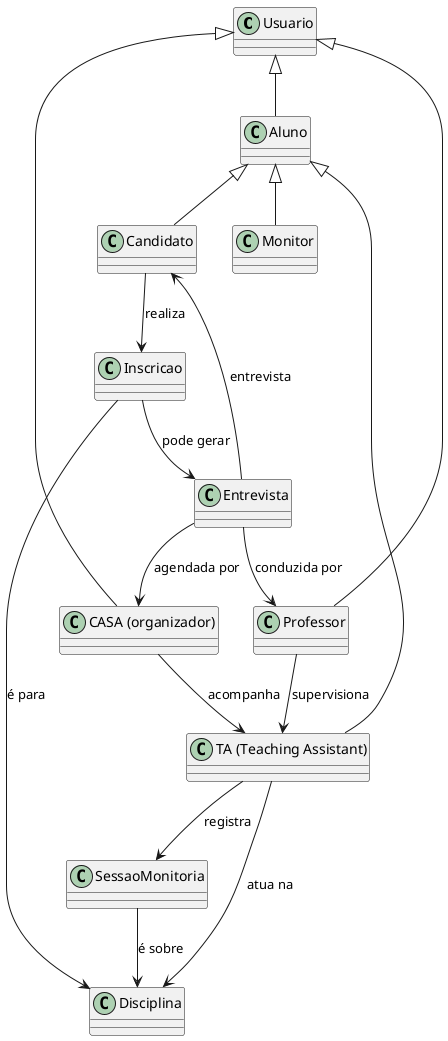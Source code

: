 @startuml DiagramaDeClasses

' Definição das classes
class Usuario
class Aluno
class Professor
class "CASA (organizador)" as CASA
class Candidato
class Monitor
class "TA (Teaching Assistant)" as TA
class Disciplina
class Inscricao
class Entrevista
class SessaoMonitoria

' Relacionamentos de Herança (Generalização)
' Um Aluno, Professor e CASA são tipos de Usuário.
Usuario <|-- Aluno
Usuario <|-- Professor
Usuario <|-- CASA

' Candidato, Monitor e TA são papéis/especializações de um Aluno.
Aluno <|-- Candidato
Aluno <|-- Monitor
Aluno <|-- TA

' Relacionamentos de Associação
' O fluxo de inscrição e entrevista
Candidato --> Inscricao : "realiza"
Inscricao --> Disciplina : "é para"
Inscricao --> Entrevista : "pode gerar"
Entrevista --> Candidato : "entrevista"
Entrevista --> Professor : "conduzida por"
Entrevista --> CASA : "agendada por"

' O fluxo de monitoria e acompanhamento
TA --> Disciplina : "atua na"
TA --> SessaoMonitoria : "registra"
SessaoMonitoria --> Disciplina : "é sobre"
Professor --> TA : "supervisiona"
CASA --> TA : "acompanha"

@enduml